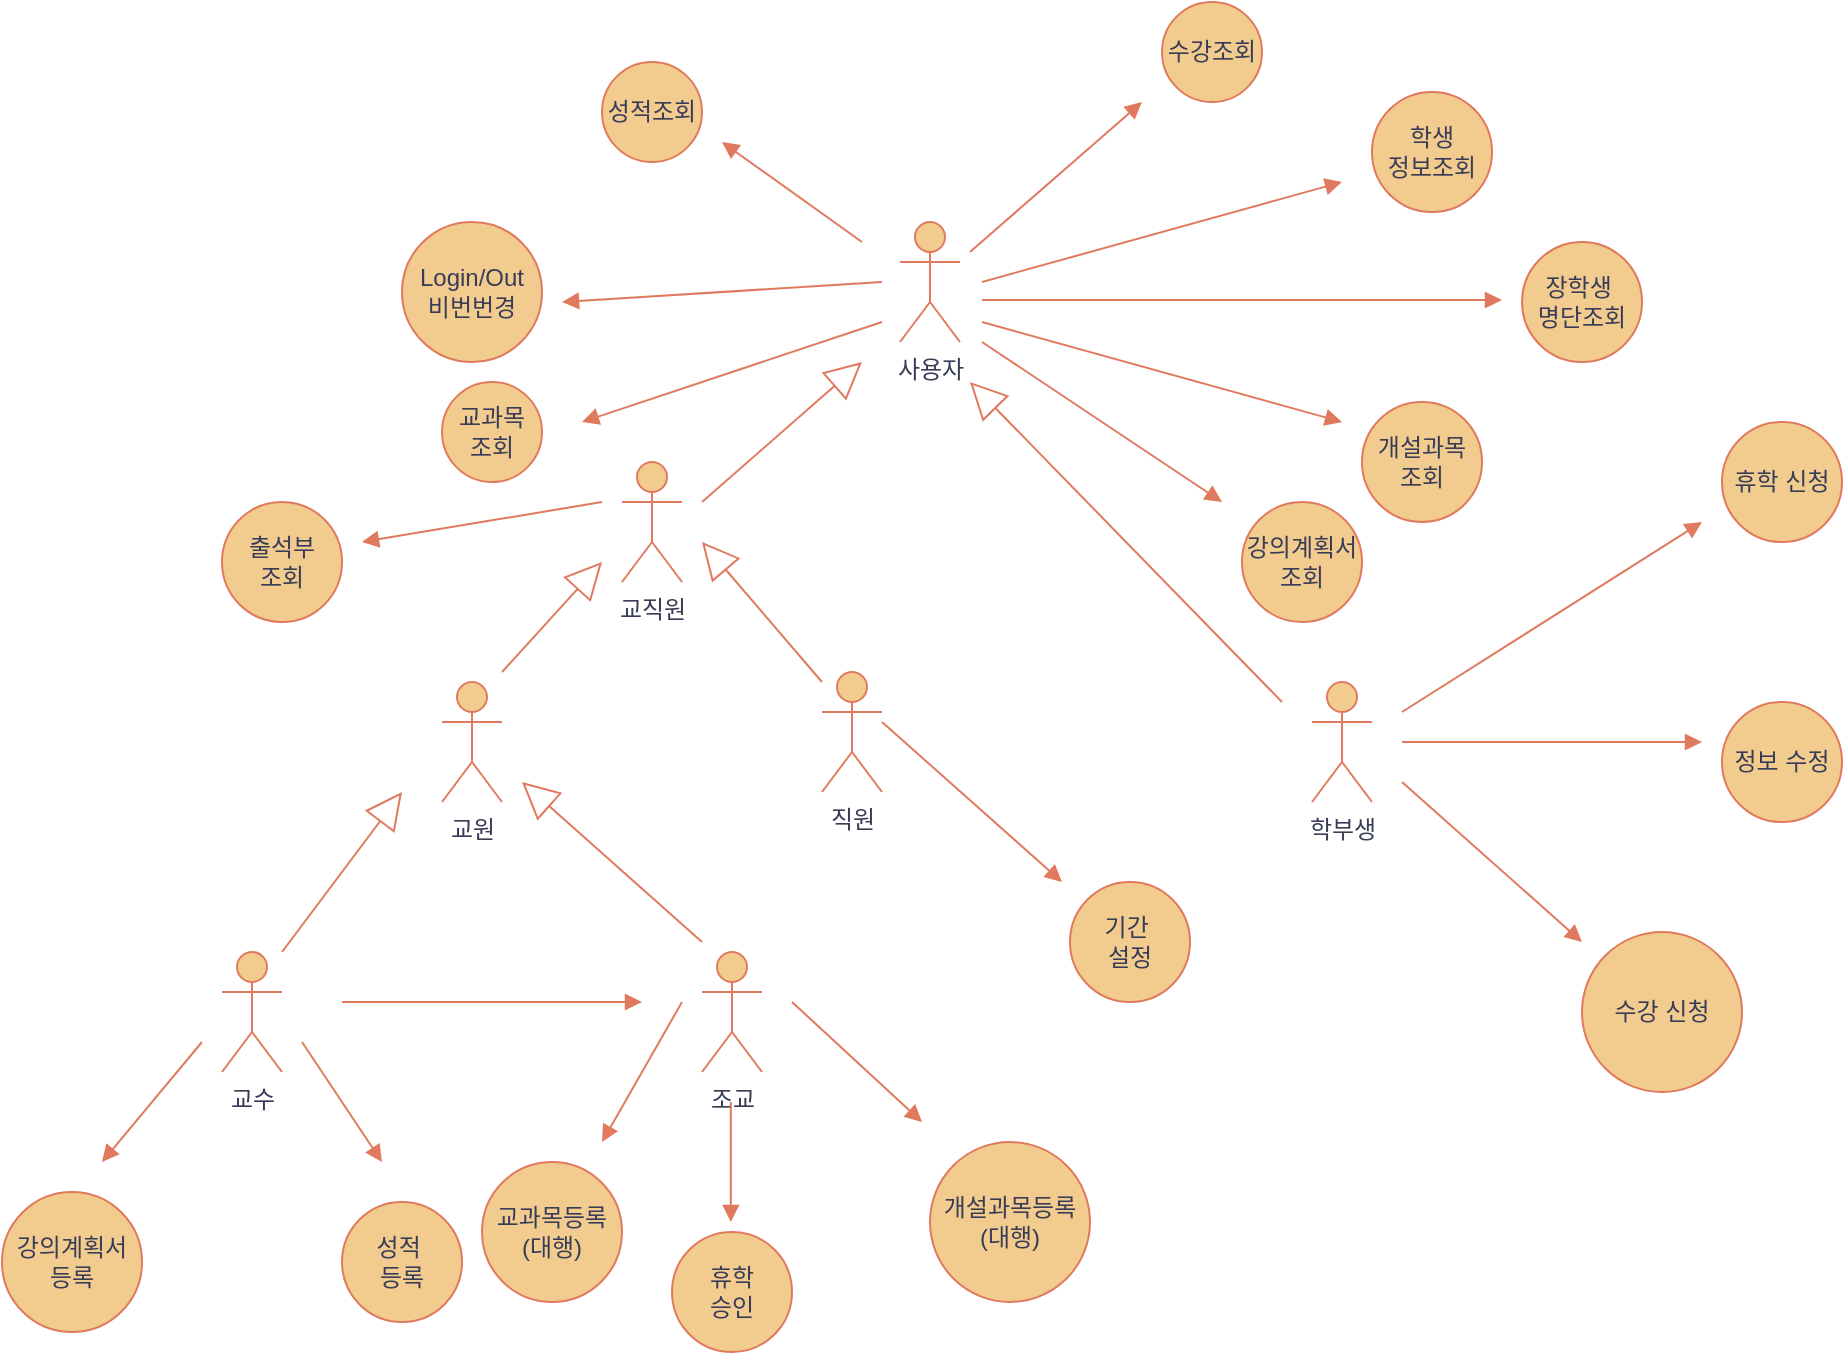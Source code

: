 <mxfile version="26.1.1">
  <diagram name="페이지-1" id="Td-f0lCOl2w-PF9BBELL">
    <mxGraphModel dx="2345" dy="655" grid="1" gridSize="10" guides="1" tooltips="1" connect="1" arrows="1" fold="1" page="1" pageScale="1" pageWidth="827" pageHeight="1169" background="none" math="0" shadow="0">
      <root>
        <mxCell id="0" />
        <mxCell id="1" parent="0" />
        <mxCell id="KCGCiUUmfcuRqvR9GRq1-1" value="교원&lt;div&gt;&lt;br&gt;&lt;/div&gt;" style="shape=umlActor;verticalLabelPosition=bottom;verticalAlign=top;html=1;rounded=0;labelBackgroundColor=none;fillColor=#F2CC8F;strokeColor=#E07A5F;fontColor=#393C56;" parent="1" vertex="1">
          <mxGeometry x="170" y="590" width="30" height="60" as="geometry" />
        </mxCell>
        <mxCell id="KCGCiUUmfcuRqvR9GRq1-4" value="사용자" style="shape=umlActor;verticalLabelPosition=bottom;verticalAlign=top;html=1;rounded=0;labelBackgroundColor=none;fillColor=#F2CC8F;strokeColor=#E07A5F;fontColor=#393C56;" parent="1" vertex="1">
          <mxGeometry x="399" y="360" width="30" height="60" as="geometry" />
        </mxCell>
        <mxCell id="KCGCiUUmfcuRqvR9GRq1-5" value="학부생&lt;div&gt;&lt;br&gt;&lt;/div&gt;" style="shape=umlActor;verticalLabelPosition=bottom;verticalAlign=top;html=1;rounded=0;labelBackgroundColor=none;fillColor=#F2CC8F;strokeColor=#E07A5F;fontColor=#393C56;" parent="1" vertex="1">
          <mxGeometry x="605" y="590" width="30" height="60" as="geometry" />
        </mxCell>
        <mxCell id="KCGCiUUmfcuRqvR9GRq1-6" value="교직원&lt;div&gt;&lt;br&gt;&lt;/div&gt;" style="shape=umlActor;verticalLabelPosition=bottom;verticalAlign=top;html=1;rounded=0;labelBackgroundColor=none;fillColor=#F2CC8F;strokeColor=#E07A5F;fontColor=#393C56;" parent="1" vertex="1">
          <mxGeometry x="260" y="480" width="30" height="60" as="geometry" />
        </mxCell>
        <mxCell id="KCGCiUUmfcuRqvR9GRq1-7" value="직원" style="shape=umlActor;verticalLabelPosition=bottom;verticalAlign=top;html=1;rounded=0;labelBackgroundColor=none;fillColor=#F2CC8F;strokeColor=#E07A5F;fontColor=#393C56;" parent="1" vertex="1">
          <mxGeometry x="360" y="585" width="30" height="60" as="geometry" />
        </mxCell>
        <mxCell id="KCGCiUUmfcuRqvR9GRq1-8" value="교수&lt;div&gt;&lt;br&gt;&lt;/div&gt;&lt;div&gt;&lt;br&gt;&lt;/div&gt;" style="shape=umlActor;verticalLabelPosition=bottom;verticalAlign=top;html=1;rounded=0;labelBackgroundColor=none;fillColor=#F2CC8F;strokeColor=#E07A5F;fontColor=#393C56;" parent="1" vertex="1">
          <mxGeometry x="60" y="725" width="30" height="60" as="geometry" />
        </mxCell>
        <mxCell id="KCGCiUUmfcuRqvR9GRq1-9" value="조교" style="shape=umlActor;verticalLabelPosition=bottom;verticalAlign=top;html=1;rounded=0;labelBackgroundColor=none;fillColor=#F2CC8F;strokeColor=#E07A5F;fontColor=#393C56;" parent="1" vertex="1">
          <mxGeometry x="300" y="725" width="30" height="60" as="geometry" />
        </mxCell>
        <mxCell id="KCGCiUUmfcuRqvR9GRq1-15" value="" style="html=1;verticalAlign=bottom;endArrow=block;curved=0;rounded=0;labelBackgroundColor=none;strokeColor=#E07A5F;fontColor=default;" parent="1" edge="1">
          <mxGeometry width="80" relative="1" as="geometry">
            <mxPoint x="380" y="370" as="sourcePoint" />
            <mxPoint x="310" y="320" as="targetPoint" />
          </mxGeometry>
        </mxCell>
        <mxCell id="KCGCiUUmfcuRqvR9GRq1-16" value="" style="html=1;verticalAlign=bottom;endArrow=block;curved=0;rounded=0;labelBackgroundColor=none;strokeColor=#E07A5F;fontColor=default;" parent="1" edge="1">
          <mxGeometry width="80" relative="1" as="geometry">
            <mxPoint x="434" y="375" as="sourcePoint" />
            <mxPoint x="520" y="300" as="targetPoint" />
          </mxGeometry>
        </mxCell>
        <mxCell id="KCGCiUUmfcuRqvR9GRq1-22" value="" style="html=1;verticalAlign=bottom;endArrow=block;curved=0;rounded=0;labelBackgroundColor=none;strokeColor=#E07A5F;fontColor=default;" parent="1" edge="1">
          <mxGeometry width="80" relative="1" as="geometry">
            <mxPoint x="440" y="390" as="sourcePoint" />
            <mxPoint x="620" y="340" as="targetPoint" />
          </mxGeometry>
        </mxCell>
        <mxCell id="KCGCiUUmfcuRqvR9GRq1-23" value="" style="html=1;verticalAlign=bottom;endArrow=block;curved=0;rounded=0;labelBackgroundColor=none;strokeColor=#E07A5F;fontColor=default;" parent="1" edge="1">
          <mxGeometry width="80" relative="1" as="geometry">
            <mxPoint x="440" y="399" as="sourcePoint" />
            <mxPoint x="700" y="399" as="targetPoint" />
          </mxGeometry>
        </mxCell>
        <mxCell id="KCGCiUUmfcuRqvR9GRq1-24" value="" style="html=1;verticalAlign=bottom;endArrow=block;curved=0;rounded=0;labelBackgroundColor=none;strokeColor=#E07A5F;fontColor=default;" parent="1" edge="1">
          <mxGeometry width="80" relative="1" as="geometry">
            <mxPoint x="440" y="410" as="sourcePoint" />
            <mxPoint x="620" y="460" as="targetPoint" />
          </mxGeometry>
        </mxCell>
        <mxCell id="KCGCiUUmfcuRqvR9GRq1-25" value="" style="html=1;verticalAlign=bottom;endArrow=block;curved=0;rounded=0;labelBackgroundColor=none;strokeColor=#E07A5F;fontColor=default;" parent="1" edge="1">
          <mxGeometry width="80" relative="1" as="geometry">
            <mxPoint x="440" y="420" as="sourcePoint" />
            <mxPoint x="560" y="500" as="targetPoint" />
          </mxGeometry>
        </mxCell>
        <mxCell id="KCGCiUUmfcuRqvR9GRq1-26" value="" style="html=1;verticalAlign=bottom;endArrow=block;curved=0;rounded=0;labelBackgroundColor=none;strokeColor=#E07A5F;fontColor=default;" parent="1" edge="1">
          <mxGeometry width="80" relative="1" as="geometry">
            <mxPoint x="390" y="390" as="sourcePoint" />
            <mxPoint x="230" y="400" as="targetPoint" />
          </mxGeometry>
        </mxCell>
        <mxCell id="KCGCiUUmfcuRqvR9GRq1-27" value="" style="html=1;verticalAlign=bottom;endArrow=block;curved=0;rounded=0;labelBackgroundColor=none;strokeColor=#E07A5F;fontColor=default;" parent="1" edge="1">
          <mxGeometry width="80" relative="1" as="geometry">
            <mxPoint x="390" y="410" as="sourcePoint" />
            <mxPoint x="240" y="460" as="targetPoint" />
          </mxGeometry>
        </mxCell>
        <mxCell id="KCGCiUUmfcuRqvR9GRq1-28" value="" style="html=1;verticalAlign=bottom;endArrow=block;curved=0;rounded=0;labelBackgroundColor=none;strokeColor=#E07A5F;fontColor=default;" parent="1" edge="1">
          <mxGeometry width="80" relative="1" as="geometry">
            <mxPoint x="250" y="500" as="sourcePoint" />
            <mxPoint x="130" y="520" as="targetPoint" />
          </mxGeometry>
        </mxCell>
        <mxCell id="KCGCiUUmfcuRqvR9GRq1-37" value="" style="endArrow=block;endSize=16;endFill=0;html=1;rounded=0;fontStyle=0;labelBackgroundColor=none;strokeColor=#E07A5F;fontColor=default;" parent="1" edge="1">
          <mxGeometry width="160" relative="1" as="geometry">
            <mxPoint x="300" y="500" as="sourcePoint" />
            <mxPoint x="380" y="430" as="targetPoint" />
          </mxGeometry>
        </mxCell>
        <mxCell id="KCGCiUUmfcuRqvR9GRq1-38" value="" style="endArrow=block;endSize=16;endFill=0;html=1;rounded=0;fontStyle=0;labelBackgroundColor=none;strokeColor=#E07A5F;fontColor=default;" parent="1" edge="1">
          <mxGeometry width="160" relative="1" as="geometry">
            <mxPoint x="590" y="600" as="sourcePoint" />
            <mxPoint x="434" y="440" as="targetPoint" />
          </mxGeometry>
        </mxCell>
        <mxCell id="KCGCiUUmfcuRqvR9GRq1-39" value="" style="endArrow=block;endSize=16;endFill=0;html=1;rounded=0;fontStyle=0;labelBackgroundColor=none;strokeColor=#E07A5F;fontColor=default;" parent="1" edge="1">
          <mxGeometry width="160" relative="1" as="geometry">
            <mxPoint x="360" y="590" as="sourcePoint" />
            <mxPoint x="300" y="520" as="targetPoint" />
          </mxGeometry>
        </mxCell>
        <mxCell id="KCGCiUUmfcuRqvR9GRq1-40" value="" style="endArrow=block;endSize=16;endFill=0;html=1;rounded=0;fontStyle=0;labelBackgroundColor=none;strokeColor=#E07A5F;fontColor=default;" parent="1" edge="1">
          <mxGeometry width="160" relative="1" as="geometry">
            <mxPoint x="200" y="585" as="sourcePoint" />
            <mxPoint x="250" y="530" as="targetPoint" />
          </mxGeometry>
        </mxCell>
        <mxCell id="KCGCiUUmfcuRqvR9GRq1-41" value="" style="endArrow=block;endSize=16;endFill=0;html=1;rounded=0;fontStyle=0;labelBackgroundColor=none;strokeColor=#E07A5F;fontColor=default;" parent="1" edge="1">
          <mxGeometry width="160" relative="1" as="geometry">
            <mxPoint x="90" y="725" as="sourcePoint" />
            <mxPoint x="150" y="645" as="targetPoint" />
          </mxGeometry>
        </mxCell>
        <mxCell id="KCGCiUUmfcuRqvR9GRq1-42" value="" style="endArrow=block;endSize=16;endFill=0;html=1;rounded=0;fontStyle=0;labelBackgroundColor=none;strokeColor=#E07A5F;fontColor=default;" parent="1" edge="1">
          <mxGeometry width="160" relative="1" as="geometry">
            <mxPoint x="300" y="720" as="sourcePoint" />
            <mxPoint x="210" y="640" as="targetPoint" />
          </mxGeometry>
        </mxCell>
        <mxCell id="KCGCiUUmfcuRqvR9GRq1-54" value="수강 신청" style="ellipse;whiteSpace=wrap;html=1;aspect=fixed;labelBackgroundColor=none;fillColor=#F2CC8F;strokeColor=#E07A5F;fontColor=#393C56;" parent="1" vertex="1">
          <mxGeometry x="740" y="715" width="80" height="80" as="geometry" />
        </mxCell>
        <mxCell id="KCGCiUUmfcuRqvR9GRq1-55" value="성적조회" style="ellipse;whiteSpace=wrap;html=1;aspect=fixed;labelBackgroundColor=none;fillColor=#F2CC8F;strokeColor=#E07A5F;fontColor=#393C56;" parent="1" vertex="1">
          <mxGeometry x="250" y="280" width="50" height="50" as="geometry" />
        </mxCell>
        <mxCell id="KCGCiUUmfcuRqvR9GRq1-58" value="수강조회" style="ellipse;whiteSpace=wrap;html=1;aspect=fixed;labelBackgroundColor=none;fillColor=#F2CC8F;strokeColor=#E07A5F;fontColor=#393C56;" parent="1" vertex="1">
          <mxGeometry x="530" y="250" width="50" height="50" as="geometry" />
        </mxCell>
        <mxCell id="KCGCiUUmfcuRqvR9GRq1-59" value="학생&lt;div&gt;정보조회&lt;/div&gt;" style="ellipse;whiteSpace=wrap;html=1;aspect=fixed;labelBackgroundColor=none;fillColor=#F2CC8F;strokeColor=#E07A5F;fontColor=#393C56;" parent="1" vertex="1">
          <mxGeometry x="635" y="295" width="60" height="60" as="geometry" />
        </mxCell>
        <mxCell id="KCGCiUUmfcuRqvR9GRq1-60" value="개설과목 조회" style="ellipse;whiteSpace=wrap;html=1;aspect=fixed;labelBackgroundColor=none;fillColor=#F2CC8F;strokeColor=#E07A5F;fontColor=#393C56;" parent="1" vertex="1">
          <mxGeometry x="630" y="450" width="60" height="60" as="geometry" />
        </mxCell>
        <mxCell id="KCGCiUUmfcuRqvR9GRq1-61" value="장학생&amp;nbsp;&lt;div&gt;명단조회&lt;/div&gt;" style="ellipse;whiteSpace=wrap;html=1;aspect=fixed;labelBackgroundColor=none;fillColor=#F2CC8F;strokeColor=#E07A5F;fontColor=#393C56;" parent="1" vertex="1">
          <mxGeometry x="710" y="370" width="60" height="60" as="geometry" />
        </mxCell>
        <mxCell id="KCGCiUUmfcuRqvR9GRq1-62" value="강의계획서 조회" style="ellipse;whiteSpace=wrap;html=1;aspect=fixed;labelBackgroundColor=none;fillColor=#F2CC8F;strokeColor=#E07A5F;fontColor=#393C56;" parent="1" vertex="1">
          <mxGeometry x="570" y="500" width="60" height="60" as="geometry" />
        </mxCell>
        <mxCell id="KCGCiUUmfcuRqvR9GRq1-63" value="교과목&lt;div&gt;조회&lt;/div&gt;" style="ellipse;whiteSpace=wrap;html=1;aspect=fixed;labelBackgroundColor=none;fillColor=#F2CC8F;strokeColor=#E07A5F;fontColor=#393C56;" parent="1" vertex="1">
          <mxGeometry x="170" y="440" width="50" height="50" as="geometry" />
        </mxCell>
        <mxCell id="KCGCiUUmfcuRqvR9GRq1-64" value="Login/Out&lt;div&gt;비번번경&lt;/div&gt;" style="ellipse;whiteSpace=wrap;html=1;aspect=fixed;labelBackgroundColor=none;fillColor=#F2CC8F;strokeColor=#E07A5F;fontColor=#393C56;" parent="1" vertex="1">
          <mxGeometry x="150" y="360" width="70" height="70" as="geometry" />
        </mxCell>
        <mxCell id="KCGCiUUmfcuRqvR9GRq1-65" value="" style="html=1;verticalAlign=bottom;endArrow=block;curved=0;rounded=0;labelBackgroundColor=none;strokeColor=#E07A5F;fontColor=default;" parent="1" edge="1">
          <mxGeometry width="80" relative="1" as="geometry">
            <mxPoint x="650" y="640" as="sourcePoint" />
            <mxPoint x="740" y="720" as="targetPoint" />
          </mxGeometry>
        </mxCell>
        <mxCell id="KCGCiUUmfcuRqvR9GRq1-66" value="" style="html=1;verticalAlign=bottom;endArrow=block;curved=0;rounded=0;labelBackgroundColor=none;strokeColor=#E07A5F;fontColor=default;" parent="1" edge="1">
          <mxGeometry width="80" relative="1" as="geometry">
            <mxPoint x="650" y="620" as="sourcePoint" />
            <mxPoint x="800" y="620" as="targetPoint" />
          </mxGeometry>
        </mxCell>
        <mxCell id="KCGCiUUmfcuRqvR9GRq1-67" value="" style="html=1;verticalAlign=bottom;endArrow=block;curved=0;rounded=0;labelBackgroundColor=none;strokeColor=#E07A5F;fontColor=default;" parent="1" edge="1">
          <mxGeometry width="80" relative="1" as="geometry">
            <mxPoint x="650" y="605" as="sourcePoint" />
            <mxPoint x="800" y="510" as="targetPoint" />
          </mxGeometry>
        </mxCell>
        <mxCell id="KCGCiUUmfcuRqvR9GRq1-68" value="" style="html=1;verticalAlign=bottom;endArrow=block;curved=0;rounded=0;labelBackgroundColor=none;strokeColor=#E07A5F;fontColor=default;" parent="1" edge="1">
          <mxGeometry width="80" relative="1" as="geometry">
            <mxPoint x="390" y="610" as="sourcePoint" />
            <mxPoint x="480" y="690" as="targetPoint" />
          </mxGeometry>
        </mxCell>
        <mxCell id="KCGCiUUmfcuRqvR9GRq1-69" value="" style="html=1;verticalAlign=bottom;endArrow=block;curved=0;rounded=0;labelBackgroundColor=none;strokeColor=#E07A5F;fontColor=default;" parent="1" edge="1">
          <mxGeometry width="80" relative="1" as="geometry">
            <mxPoint x="120" y="750" as="sourcePoint" />
            <mxPoint x="270" y="750" as="targetPoint" />
          </mxGeometry>
        </mxCell>
        <mxCell id="KCGCiUUmfcuRqvR9GRq1-70" value="" style="html=1;verticalAlign=bottom;endArrow=block;curved=0;rounded=0;labelBackgroundColor=none;strokeColor=#E07A5F;fontColor=default;" parent="1" edge="1">
          <mxGeometry width="80" relative="1" as="geometry">
            <mxPoint x="100" y="770" as="sourcePoint" />
            <mxPoint x="140" y="830" as="targetPoint" />
          </mxGeometry>
        </mxCell>
        <mxCell id="KCGCiUUmfcuRqvR9GRq1-71" value="" style="html=1;verticalAlign=bottom;endArrow=block;curved=0;rounded=0;labelBackgroundColor=none;strokeColor=#E07A5F;fontColor=default;" parent="1" edge="1">
          <mxGeometry width="80" relative="1" as="geometry">
            <mxPoint x="50" y="770" as="sourcePoint" />
            <mxPoint y="830" as="targetPoint" />
          </mxGeometry>
        </mxCell>
        <mxCell id="KCGCiUUmfcuRqvR9GRq1-73" value="" style="html=1;verticalAlign=bottom;endArrow=block;curved=0;rounded=0;labelBackgroundColor=none;strokeColor=#E07A5F;fontColor=default;" parent="1" edge="1">
          <mxGeometry width="80" relative="1" as="geometry">
            <mxPoint x="290" y="750" as="sourcePoint" />
            <mxPoint x="250" y="820" as="targetPoint" />
          </mxGeometry>
        </mxCell>
        <mxCell id="KCGCiUUmfcuRqvR9GRq1-74" value="" style="html=1;verticalAlign=bottom;endArrow=block;curved=0;rounded=0;labelBackgroundColor=none;strokeColor=#E07A5F;fontColor=default;" parent="1" edge="1">
          <mxGeometry width="80" relative="1" as="geometry">
            <mxPoint x="345" y="750" as="sourcePoint" />
            <mxPoint x="410" y="810" as="targetPoint" />
          </mxGeometry>
        </mxCell>
        <mxCell id="KCGCiUUmfcuRqvR9GRq1-75" value="출석부&lt;div&gt;조회&lt;/div&gt;" style="ellipse;whiteSpace=wrap;html=1;aspect=fixed;labelBackgroundColor=none;fillColor=#F2CC8F;strokeColor=#E07A5F;fontColor=#393C56;" parent="1" vertex="1">
          <mxGeometry x="60" y="500" width="60" height="60" as="geometry" />
        </mxCell>
        <mxCell id="KCGCiUUmfcuRqvR9GRq1-76" value="기간&amp;nbsp;&lt;div&gt;&lt;span style=&quot;background-color: transparent; color: light-dark(rgb(57, 60, 86), rgb(182, 184, 207));&quot;&gt;설정&lt;/span&gt;&lt;/div&gt;" style="ellipse;whiteSpace=wrap;html=1;aspect=fixed;labelBackgroundColor=none;fillColor=#F2CC8F;strokeColor=#E07A5F;fontColor=#393C56;" parent="1" vertex="1">
          <mxGeometry x="484" y="690" width="60" height="60" as="geometry" />
        </mxCell>
        <mxCell id="KCGCiUUmfcuRqvR9GRq1-77" value="강의계획서 등록" style="ellipse;whiteSpace=wrap;html=1;aspect=fixed;labelBackgroundColor=none;fillColor=#F2CC8F;strokeColor=#E07A5F;fontColor=#393C56;" parent="1" vertex="1">
          <mxGeometry x="-50" y="845" width="70" height="70" as="geometry" />
        </mxCell>
        <mxCell id="KCGCiUUmfcuRqvR9GRq1-78" value="정보 수정" style="ellipse;whiteSpace=wrap;html=1;aspect=fixed;labelBackgroundColor=none;fillColor=#F2CC8F;strokeColor=#E07A5F;fontColor=#393C56;" parent="1" vertex="1">
          <mxGeometry x="810" y="600" width="60" height="60" as="geometry" />
        </mxCell>
        <mxCell id="KCGCiUUmfcuRqvR9GRq1-79" value="휴학 신청" style="ellipse;whiteSpace=wrap;html=1;aspect=fixed;labelBackgroundColor=none;fillColor=#F2CC8F;strokeColor=#E07A5F;fontColor=#393C56;" parent="1" vertex="1">
          <mxGeometry x="810" y="460" width="60" height="60" as="geometry" />
        </mxCell>
        <mxCell id="KCGCiUUmfcuRqvR9GRq1-81" value="개설과목등록 (대행)" style="ellipse;whiteSpace=wrap;html=1;aspect=fixed;labelBackgroundColor=none;fillColor=#F2CC8F;strokeColor=#E07A5F;fontColor=#393C56;" parent="1" vertex="1">
          <mxGeometry x="414" y="820" width="80" height="80" as="geometry" />
        </mxCell>
        <mxCell id="KCGCiUUmfcuRqvR9GRq1-82" value="휴학&lt;div&gt;승인&lt;/div&gt;" style="ellipse;whiteSpace=wrap;html=1;aspect=fixed;labelBackgroundColor=none;fillColor=#F2CC8F;strokeColor=#E07A5F;fontColor=#393C56;" parent="1" vertex="1">
          <mxGeometry x="285" y="865" width="60" height="60" as="geometry" />
        </mxCell>
        <mxCell id="KCGCiUUmfcuRqvR9GRq1-83" value="교과목등록 (대행)" style="ellipse;whiteSpace=wrap;html=1;aspect=fixed;labelBackgroundColor=none;fillColor=#F2CC8F;strokeColor=#E07A5F;fontColor=#393C56;" parent="1" vertex="1">
          <mxGeometry x="190" y="830" width="70" height="70" as="geometry" />
        </mxCell>
        <mxCell id="KCGCiUUmfcuRqvR9GRq1-84" value="성적&amp;nbsp;&lt;div&gt;&lt;span style=&quot;background-color: transparent; color: light-dark(rgb(57, 60, 86), rgb(182, 184, 207));&quot;&gt;등록&lt;/span&gt;&lt;/div&gt;" style="ellipse;whiteSpace=wrap;html=1;aspect=fixed;labelBackgroundColor=none;fillColor=#F2CC8F;strokeColor=#E07A5F;fontColor=#393C56;" parent="1" vertex="1">
          <mxGeometry x="120" y="850" width="60" height="60" as="geometry" />
        </mxCell>
        <mxCell id="UkKkygxaJQHq4LVk8sWY-13" value="" style="html=1;verticalAlign=bottom;endArrow=block;curved=0;rounded=0;labelBackgroundColor=none;strokeColor=#E07A5F;fontColor=default;" edge="1" parent="1">
          <mxGeometry width="80" relative="1" as="geometry">
            <mxPoint x="314.41" y="800" as="sourcePoint" />
            <mxPoint x="314.41" y="860" as="targetPoint" />
          </mxGeometry>
        </mxCell>
      </root>
    </mxGraphModel>
  </diagram>
</mxfile>
